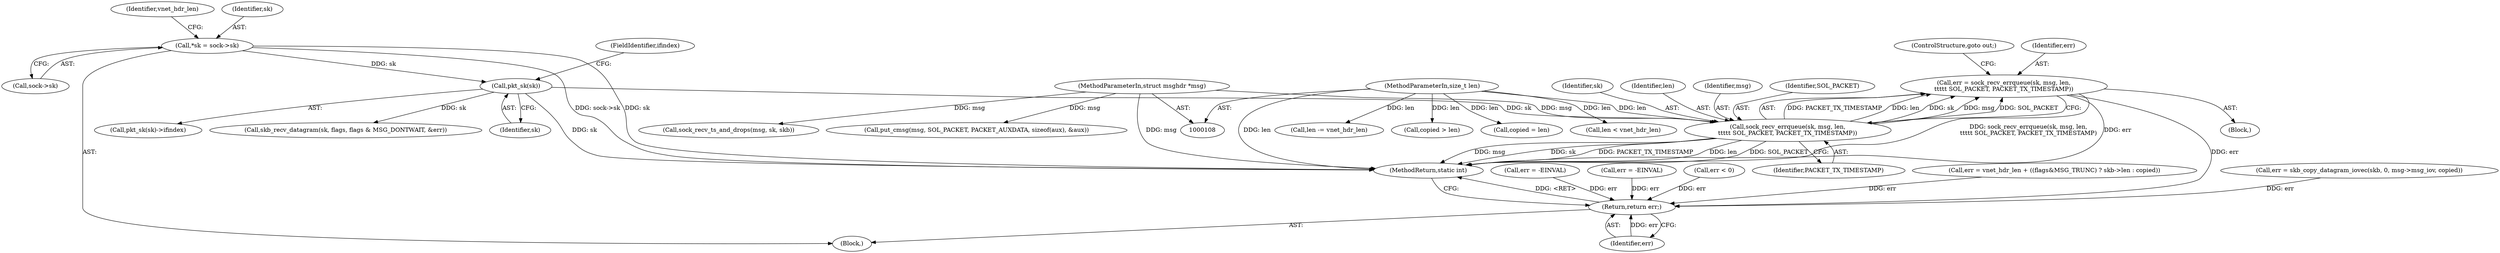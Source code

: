 digraph "0_linux_f3d3342602f8bcbf37d7c46641cb9bca7618eb1c_26@API" {
"1000161" [label="(Call,err = sock_recv_errqueue(sk, msg, len,\n\t\t\t\t\t SOL_PACKET, PACKET_TX_TIMESTAMP))"];
"1000163" [label="(Call,sock_recv_errqueue(sk, msg, len,\n\t\t\t\t\t SOL_PACKET, PACKET_TX_TIMESTAMP))"];
"1000149" [label="(Call,pkt_sk(sk))"];
"1000116" [label="(Call,*sk = sock->sk)"];
"1000111" [label="(MethodParameterIn,struct msghdr *msg)"];
"1000112" [label="(MethodParameterIn,size_t len)"];
"1000525" [label="(Return,return err;)"];
"1000527" [label="(MethodReturn,static int)"];
"1000112" [label="(MethodParameterIn,size_t len)"];
"1000161" [label="(Call,err = sock_recv_errqueue(sk, msg, len,\n\t\t\t\t\t SOL_PACKET, PACKET_TX_TIMESTAMP))"];
"1000366" [label="(Call,err = skb_copy_datagram_iovec(skb, 0, msg->msg_iov, copied))"];
"1000207" [label="(Call,len -= vnet_hdr_len)"];
"1000163" [label="(Call,sock_recv_errqueue(sk, msg, len,\n\t\t\t\t\t SOL_PACKET, PACKET_TX_TIMESTAMP))"];
"1000160" [label="(Block,)"];
"1000150" [label="(Identifier,sk)"];
"1000169" [label="(ControlStructure,goto out;)"];
"1000164" [label="(Identifier,sk)"];
"1000116" [label="(Call,*sk = sock->sk)"];
"1000128" [label="(Call,err = -EINVAL)"];
"1000166" [label="(Identifier,len)"];
"1000354" [label="(Call,copied > len)"];
"1000126" [label="(Identifier,vnet_hdr_len)"];
"1000165" [label="(Identifier,msg)"];
"1000500" [label="(Call,put_cmsg(msg, SOL_PACKET, PACKET_AUXDATA, sizeof(aux), &aux))"];
"1000117" [label="(Identifier,sk)"];
"1000194" [label="(Call,err = -EINVAL)"];
"1000378" [label="(Call,sock_recv_ts_and_drops(msg, sk, skb))"];
"1000148" [label="(Call,pkt_sk(sk)->ifindex)"];
"1000358" [label="(Call,copied = len)"];
"1000167" [label="(Identifier,SOL_PACKET)"];
"1000111" [label="(MethodParameterIn,struct msghdr *msg)"];
"1000203" [label="(Call,len < vnet_hdr_len)"];
"1000162" [label="(Identifier,err)"];
"1000525" [label="(Return,return err;)"];
"1000168" [label="(Identifier,PACKET_TX_TIMESTAMP)"];
"1000344" [label="(Call,err < 0)"];
"1000149" [label="(Call,pkt_sk(sk))"];
"1000114" [label="(Block,)"];
"1000151" [label="(FieldIdentifier,ifindex)"];
"1000526" [label="(Identifier,err)"];
"1000118" [label="(Call,sock->sk)"];
"1000508" [label="(Call,err = vnet_hdr_len + ((flags&MSG_TRUNC) ? skb->len : copied))"];
"1000172" [label="(Call,skb_recv_datagram(sk, flags, flags & MSG_DONTWAIT, &err))"];
"1000161" -> "1000160"  [label="AST: "];
"1000161" -> "1000163"  [label="CFG: "];
"1000162" -> "1000161"  [label="AST: "];
"1000163" -> "1000161"  [label="AST: "];
"1000169" -> "1000161"  [label="CFG: "];
"1000161" -> "1000527"  [label="DDG: sock_recv_errqueue(sk, msg, len,\n\t\t\t\t\t SOL_PACKET, PACKET_TX_TIMESTAMP)"];
"1000161" -> "1000527"  [label="DDG: err"];
"1000163" -> "1000161"  [label="DDG: PACKET_TX_TIMESTAMP"];
"1000163" -> "1000161"  [label="DDG: len"];
"1000163" -> "1000161"  [label="DDG: sk"];
"1000163" -> "1000161"  [label="DDG: msg"];
"1000163" -> "1000161"  [label="DDG: SOL_PACKET"];
"1000161" -> "1000525"  [label="DDG: err"];
"1000163" -> "1000168"  [label="CFG: "];
"1000164" -> "1000163"  [label="AST: "];
"1000165" -> "1000163"  [label="AST: "];
"1000166" -> "1000163"  [label="AST: "];
"1000167" -> "1000163"  [label="AST: "];
"1000168" -> "1000163"  [label="AST: "];
"1000163" -> "1000527"  [label="DDG: sk"];
"1000163" -> "1000527"  [label="DDG: PACKET_TX_TIMESTAMP"];
"1000163" -> "1000527"  [label="DDG: len"];
"1000163" -> "1000527"  [label="DDG: SOL_PACKET"];
"1000163" -> "1000527"  [label="DDG: msg"];
"1000149" -> "1000163"  [label="DDG: sk"];
"1000111" -> "1000163"  [label="DDG: msg"];
"1000112" -> "1000163"  [label="DDG: len"];
"1000149" -> "1000148"  [label="AST: "];
"1000149" -> "1000150"  [label="CFG: "];
"1000150" -> "1000149"  [label="AST: "];
"1000151" -> "1000149"  [label="CFG: "];
"1000149" -> "1000527"  [label="DDG: sk"];
"1000116" -> "1000149"  [label="DDG: sk"];
"1000149" -> "1000172"  [label="DDG: sk"];
"1000116" -> "1000114"  [label="AST: "];
"1000116" -> "1000118"  [label="CFG: "];
"1000117" -> "1000116"  [label="AST: "];
"1000118" -> "1000116"  [label="AST: "];
"1000126" -> "1000116"  [label="CFG: "];
"1000116" -> "1000527"  [label="DDG: sk"];
"1000116" -> "1000527"  [label="DDG: sock->sk"];
"1000111" -> "1000108"  [label="AST: "];
"1000111" -> "1000527"  [label="DDG: msg"];
"1000111" -> "1000378"  [label="DDG: msg"];
"1000111" -> "1000500"  [label="DDG: msg"];
"1000112" -> "1000108"  [label="AST: "];
"1000112" -> "1000527"  [label="DDG: len"];
"1000112" -> "1000203"  [label="DDG: len"];
"1000112" -> "1000207"  [label="DDG: len"];
"1000112" -> "1000354"  [label="DDG: len"];
"1000112" -> "1000358"  [label="DDG: len"];
"1000525" -> "1000114"  [label="AST: "];
"1000525" -> "1000526"  [label="CFG: "];
"1000526" -> "1000525"  [label="AST: "];
"1000527" -> "1000525"  [label="CFG: "];
"1000525" -> "1000527"  [label="DDG: <RET>"];
"1000526" -> "1000525"  [label="DDG: err"];
"1000508" -> "1000525"  [label="DDG: err"];
"1000194" -> "1000525"  [label="DDG: err"];
"1000128" -> "1000525"  [label="DDG: err"];
"1000366" -> "1000525"  [label="DDG: err"];
"1000344" -> "1000525"  [label="DDG: err"];
}
